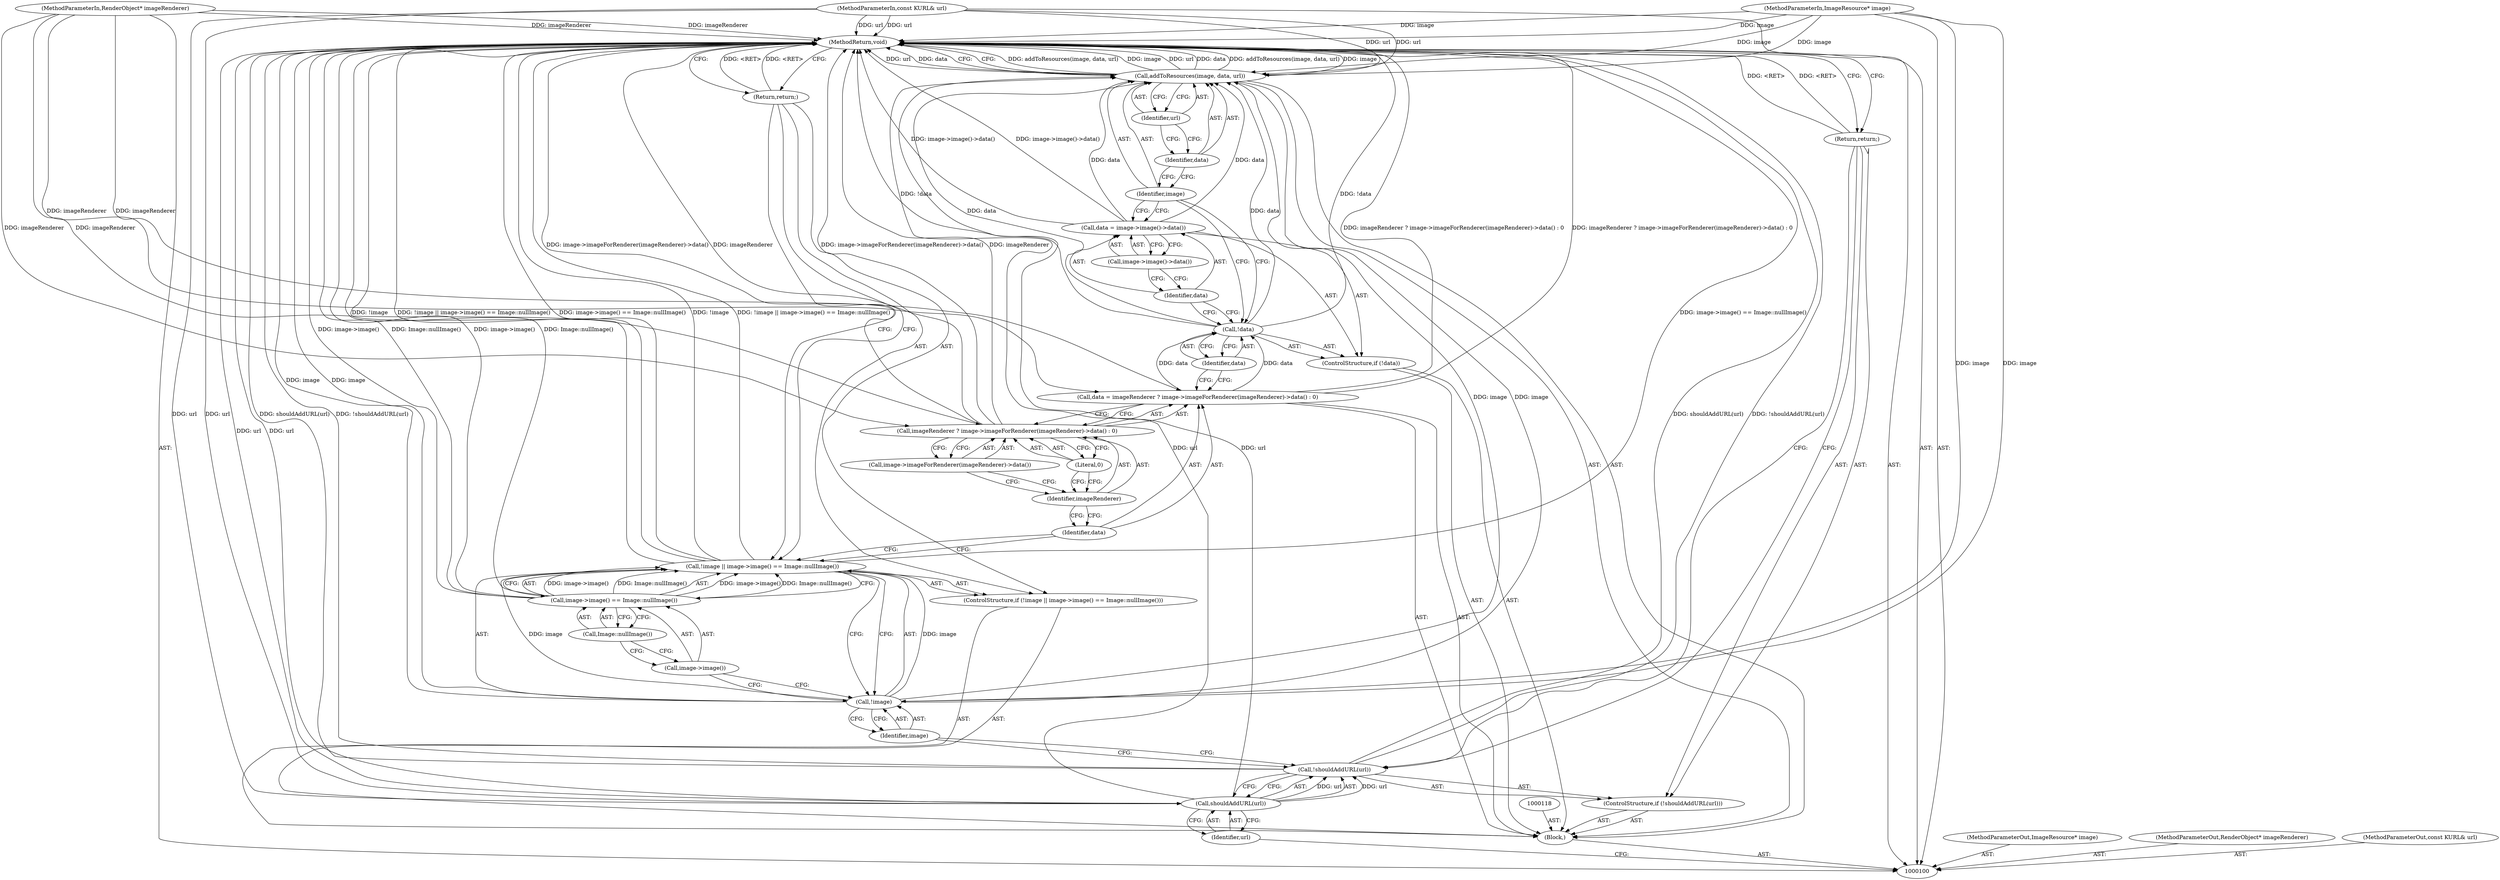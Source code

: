 digraph "0_Chrome_7f0126ff011142c8619b10a6e64d04d1745c503a_1" {
"1000135" [label="(MethodReturn,void)"];
"1000101" [label="(MethodParameterIn,ImageResource* image)"];
"1000190" [label="(MethodParameterOut,ImageResource* image)"];
"1000102" [label="(MethodParameterIn,RenderObject* imageRenderer)"];
"1000191" [label="(MethodParameterOut,RenderObject* imageRenderer)"];
"1000103" [label="(MethodParameterIn,const KURL& url)"];
"1000192" [label="(MethodParameterOut,const KURL& url)"];
"1000125" [label="(ControlStructure,if (!data))"];
"1000126" [label="(Call,!data)"];
"1000127" [label="(Identifier,data)"];
"1000130" [label="(Call,image->image()->data())"];
"1000128" [label="(Call,data = image->image()->data())"];
"1000129" [label="(Identifier,data)"];
"1000132" [label="(Identifier,image)"];
"1000133" [label="(Identifier,data)"];
"1000134" [label="(Identifier,url)"];
"1000131" [label="(Call,addToResources(image, data, url))"];
"1000104" [label="(Block,)"];
"1000107" [label="(Call,shouldAddURL(url))"];
"1000108" [label="(Identifier,url)"];
"1000105" [label="(ControlStructure,if (!shouldAddURL(url)))"];
"1000106" [label="(Call,!shouldAddURL(url))"];
"1000109" [label="(Return,return;)"];
"1000114" [label="(Call,image->image() == Image::nullImage())"];
"1000115" [label="(Call,image->image())"];
"1000116" [label="(Call,Image::nullImage())"];
"1000110" [label="(ControlStructure,if (!image || image->image() == Image::nullImage()))"];
"1000111" [label="(Call,!image || image->image() == Image::nullImage())"];
"1000112" [label="(Call,!image)"];
"1000113" [label="(Identifier,image)"];
"1000117" [label="(Return,return;)"];
"1000119" [label="(Call,data = imageRenderer ? image->imageForRenderer(imageRenderer)->data() : 0)"];
"1000120" [label="(Identifier,data)"];
"1000121" [label="(Call,imageRenderer ? image->imageForRenderer(imageRenderer)->data() : 0)"];
"1000122" [label="(Identifier,imageRenderer)"];
"1000123" [label="(Call,image->imageForRenderer(imageRenderer)->data())"];
"1000124" [label="(Literal,0)"];
"1000135" -> "1000100"  [label="AST: "];
"1000135" -> "1000109"  [label="CFG: "];
"1000135" -> "1000117"  [label="CFG: "];
"1000135" -> "1000131"  [label="CFG: "];
"1000107" -> "1000135"  [label="DDG: url"];
"1000106" -> "1000135"  [label="DDG: shouldAddURL(url)"];
"1000106" -> "1000135"  [label="DDG: !shouldAddURL(url)"];
"1000111" -> "1000135"  [label="DDG: image->image() == Image::nullImage()"];
"1000111" -> "1000135"  [label="DDG: !image"];
"1000111" -> "1000135"  [label="DDG: !image || image->image() == Image::nullImage()"];
"1000121" -> "1000135"  [label="DDG: imageRenderer"];
"1000121" -> "1000135"  [label="DDG: image->imageForRenderer(imageRenderer)->data()"];
"1000131" -> "1000135"  [label="DDG: addToResources(image, data, url)"];
"1000131" -> "1000135"  [label="DDG: image"];
"1000131" -> "1000135"  [label="DDG: url"];
"1000131" -> "1000135"  [label="DDG: data"];
"1000128" -> "1000135"  [label="DDG: image->image()->data()"];
"1000126" -> "1000135"  [label="DDG: !data"];
"1000103" -> "1000135"  [label="DDG: url"];
"1000114" -> "1000135"  [label="DDG: image->image()"];
"1000114" -> "1000135"  [label="DDG: Image::nullImage()"];
"1000119" -> "1000135"  [label="DDG: imageRenderer ? image->imageForRenderer(imageRenderer)->data() : 0"];
"1000102" -> "1000135"  [label="DDG: imageRenderer"];
"1000112" -> "1000135"  [label="DDG: image"];
"1000101" -> "1000135"  [label="DDG: image"];
"1000117" -> "1000135"  [label="DDG: <RET>"];
"1000109" -> "1000135"  [label="DDG: <RET>"];
"1000101" -> "1000100"  [label="AST: "];
"1000101" -> "1000135"  [label="DDG: image"];
"1000101" -> "1000112"  [label="DDG: image"];
"1000101" -> "1000131"  [label="DDG: image"];
"1000190" -> "1000100"  [label="AST: "];
"1000102" -> "1000100"  [label="AST: "];
"1000102" -> "1000135"  [label="DDG: imageRenderer"];
"1000102" -> "1000119"  [label="DDG: imageRenderer"];
"1000102" -> "1000121"  [label="DDG: imageRenderer"];
"1000191" -> "1000100"  [label="AST: "];
"1000103" -> "1000100"  [label="AST: "];
"1000103" -> "1000135"  [label="DDG: url"];
"1000103" -> "1000107"  [label="DDG: url"];
"1000103" -> "1000131"  [label="DDG: url"];
"1000192" -> "1000100"  [label="AST: "];
"1000125" -> "1000104"  [label="AST: "];
"1000126" -> "1000125"  [label="AST: "];
"1000128" -> "1000125"  [label="AST: "];
"1000126" -> "1000125"  [label="AST: "];
"1000126" -> "1000127"  [label="CFG: "];
"1000127" -> "1000126"  [label="AST: "];
"1000129" -> "1000126"  [label="CFG: "];
"1000132" -> "1000126"  [label="CFG: "];
"1000126" -> "1000135"  [label="DDG: !data"];
"1000119" -> "1000126"  [label="DDG: data"];
"1000126" -> "1000131"  [label="DDG: data"];
"1000127" -> "1000126"  [label="AST: "];
"1000127" -> "1000119"  [label="CFG: "];
"1000126" -> "1000127"  [label="CFG: "];
"1000130" -> "1000128"  [label="AST: "];
"1000130" -> "1000129"  [label="CFG: "];
"1000128" -> "1000130"  [label="CFG: "];
"1000128" -> "1000125"  [label="AST: "];
"1000128" -> "1000130"  [label="CFG: "];
"1000129" -> "1000128"  [label="AST: "];
"1000130" -> "1000128"  [label="AST: "];
"1000132" -> "1000128"  [label="CFG: "];
"1000128" -> "1000135"  [label="DDG: image->image()->data()"];
"1000128" -> "1000131"  [label="DDG: data"];
"1000129" -> "1000128"  [label="AST: "];
"1000129" -> "1000126"  [label="CFG: "];
"1000130" -> "1000129"  [label="CFG: "];
"1000132" -> "1000131"  [label="AST: "];
"1000132" -> "1000128"  [label="CFG: "];
"1000132" -> "1000126"  [label="CFG: "];
"1000133" -> "1000132"  [label="CFG: "];
"1000133" -> "1000131"  [label="AST: "];
"1000133" -> "1000132"  [label="CFG: "];
"1000134" -> "1000133"  [label="CFG: "];
"1000134" -> "1000131"  [label="AST: "];
"1000134" -> "1000133"  [label="CFG: "];
"1000131" -> "1000134"  [label="CFG: "];
"1000131" -> "1000104"  [label="AST: "];
"1000131" -> "1000134"  [label="CFG: "];
"1000132" -> "1000131"  [label="AST: "];
"1000133" -> "1000131"  [label="AST: "];
"1000134" -> "1000131"  [label="AST: "];
"1000135" -> "1000131"  [label="CFG: "];
"1000131" -> "1000135"  [label="DDG: addToResources(image, data, url)"];
"1000131" -> "1000135"  [label="DDG: image"];
"1000131" -> "1000135"  [label="DDG: url"];
"1000131" -> "1000135"  [label="DDG: data"];
"1000112" -> "1000131"  [label="DDG: image"];
"1000101" -> "1000131"  [label="DDG: image"];
"1000128" -> "1000131"  [label="DDG: data"];
"1000126" -> "1000131"  [label="DDG: data"];
"1000107" -> "1000131"  [label="DDG: url"];
"1000103" -> "1000131"  [label="DDG: url"];
"1000104" -> "1000100"  [label="AST: "];
"1000105" -> "1000104"  [label="AST: "];
"1000110" -> "1000104"  [label="AST: "];
"1000118" -> "1000104"  [label="AST: "];
"1000119" -> "1000104"  [label="AST: "];
"1000125" -> "1000104"  [label="AST: "];
"1000131" -> "1000104"  [label="AST: "];
"1000107" -> "1000106"  [label="AST: "];
"1000107" -> "1000108"  [label="CFG: "];
"1000108" -> "1000107"  [label="AST: "];
"1000106" -> "1000107"  [label="CFG: "];
"1000107" -> "1000135"  [label="DDG: url"];
"1000107" -> "1000106"  [label="DDG: url"];
"1000103" -> "1000107"  [label="DDG: url"];
"1000107" -> "1000131"  [label="DDG: url"];
"1000108" -> "1000107"  [label="AST: "];
"1000108" -> "1000100"  [label="CFG: "];
"1000107" -> "1000108"  [label="CFG: "];
"1000105" -> "1000104"  [label="AST: "];
"1000106" -> "1000105"  [label="AST: "];
"1000109" -> "1000105"  [label="AST: "];
"1000106" -> "1000105"  [label="AST: "];
"1000106" -> "1000107"  [label="CFG: "];
"1000107" -> "1000106"  [label="AST: "];
"1000109" -> "1000106"  [label="CFG: "];
"1000113" -> "1000106"  [label="CFG: "];
"1000106" -> "1000135"  [label="DDG: shouldAddURL(url)"];
"1000106" -> "1000135"  [label="DDG: !shouldAddURL(url)"];
"1000107" -> "1000106"  [label="DDG: url"];
"1000109" -> "1000105"  [label="AST: "];
"1000109" -> "1000106"  [label="CFG: "];
"1000135" -> "1000109"  [label="CFG: "];
"1000109" -> "1000135"  [label="DDG: <RET>"];
"1000114" -> "1000111"  [label="AST: "];
"1000114" -> "1000116"  [label="CFG: "];
"1000115" -> "1000114"  [label="AST: "];
"1000116" -> "1000114"  [label="AST: "];
"1000111" -> "1000114"  [label="CFG: "];
"1000114" -> "1000135"  [label="DDG: image->image()"];
"1000114" -> "1000135"  [label="DDG: Image::nullImage()"];
"1000114" -> "1000111"  [label="DDG: image->image()"];
"1000114" -> "1000111"  [label="DDG: Image::nullImage()"];
"1000115" -> "1000114"  [label="AST: "];
"1000115" -> "1000112"  [label="CFG: "];
"1000116" -> "1000115"  [label="CFG: "];
"1000116" -> "1000114"  [label="AST: "];
"1000116" -> "1000115"  [label="CFG: "];
"1000114" -> "1000116"  [label="CFG: "];
"1000110" -> "1000104"  [label="AST: "];
"1000111" -> "1000110"  [label="AST: "];
"1000117" -> "1000110"  [label="AST: "];
"1000111" -> "1000110"  [label="AST: "];
"1000111" -> "1000112"  [label="CFG: "];
"1000111" -> "1000114"  [label="CFG: "];
"1000112" -> "1000111"  [label="AST: "];
"1000114" -> "1000111"  [label="AST: "];
"1000117" -> "1000111"  [label="CFG: "];
"1000120" -> "1000111"  [label="CFG: "];
"1000111" -> "1000135"  [label="DDG: image->image() == Image::nullImage()"];
"1000111" -> "1000135"  [label="DDG: !image"];
"1000111" -> "1000135"  [label="DDG: !image || image->image() == Image::nullImage()"];
"1000112" -> "1000111"  [label="DDG: image"];
"1000114" -> "1000111"  [label="DDG: image->image()"];
"1000114" -> "1000111"  [label="DDG: Image::nullImage()"];
"1000112" -> "1000111"  [label="AST: "];
"1000112" -> "1000113"  [label="CFG: "];
"1000113" -> "1000112"  [label="AST: "];
"1000115" -> "1000112"  [label="CFG: "];
"1000111" -> "1000112"  [label="CFG: "];
"1000112" -> "1000135"  [label="DDG: image"];
"1000112" -> "1000111"  [label="DDG: image"];
"1000101" -> "1000112"  [label="DDG: image"];
"1000112" -> "1000131"  [label="DDG: image"];
"1000113" -> "1000112"  [label="AST: "];
"1000113" -> "1000106"  [label="CFG: "];
"1000112" -> "1000113"  [label="CFG: "];
"1000117" -> "1000110"  [label="AST: "];
"1000117" -> "1000111"  [label="CFG: "];
"1000135" -> "1000117"  [label="CFG: "];
"1000117" -> "1000135"  [label="DDG: <RET>"];
"1000119" -> "1000104"  [label="AST: "];
"1000119" -> "1000121"  [label="CFG: "];
"1000120" -> "1000119"  [label="AST: "];
"1000121" -> "1000119"  [label="AST: "];
"1000127" -> "1000119"  [label="CFG: "];
"1000119" -> "1000135"  [label="DDG: imageRenderer ? image->imageForRenderer(imageRenderer)->data() : 0"];
"1000102" -> "1000119"  [label="DDG: imageRenderer"];
"1000119" -> "1000126"  [label="DDG: data"];
"1000120" -> "1000119"  [label="AST: "];
"1000120" -> "1000111"  [label="CFG: "];
"1000122" -> "1000120"  [label="CFG: "];
"1000121" -> "1000119"  [label="AST: "];
"1000121" -> "1000123"  [label="CFG: "];
"1000121" -> "1000124"  [label="CFG: "];
"1000122" -> "1000121"  [label="AST: "];
"1000123" -> "1000121"  [label="AST: "];
"1000124" -> "1000121"  [label="AST: "];
"1000119" -> "1000121"  [label="CFG: "];
"1000121" -> "1000135"  [label="DDG: imageRenderer"];
"1000121" -> "1000135"  [label="DDG: image->imageForRenderer(imageRenderer)->data()"];
"1000102" -> "1000121"  [label="DDG: imageRenderer"];
"1000122" -> "1000121"  [label="AST: "];
"1000122" -> "1000120"  [label="CFG: "];
"1000123" -> "1000122"  [label="CFG: "];
"1000124" -> "1000122"  [label="CFG: "];
"1000123" -> "1000121"  [label="AST: "];
"1000123" -> "1000122"  [label="CFG: "];
"1000121" -> "1000123"  [label="CFG: "];
"1000124" -> "1000121"  [label="AST: "];
"1000124" -> "1000122"  [label="CFG: "];
"1000121" -> "1000124"  [label="CFG: "];
}
